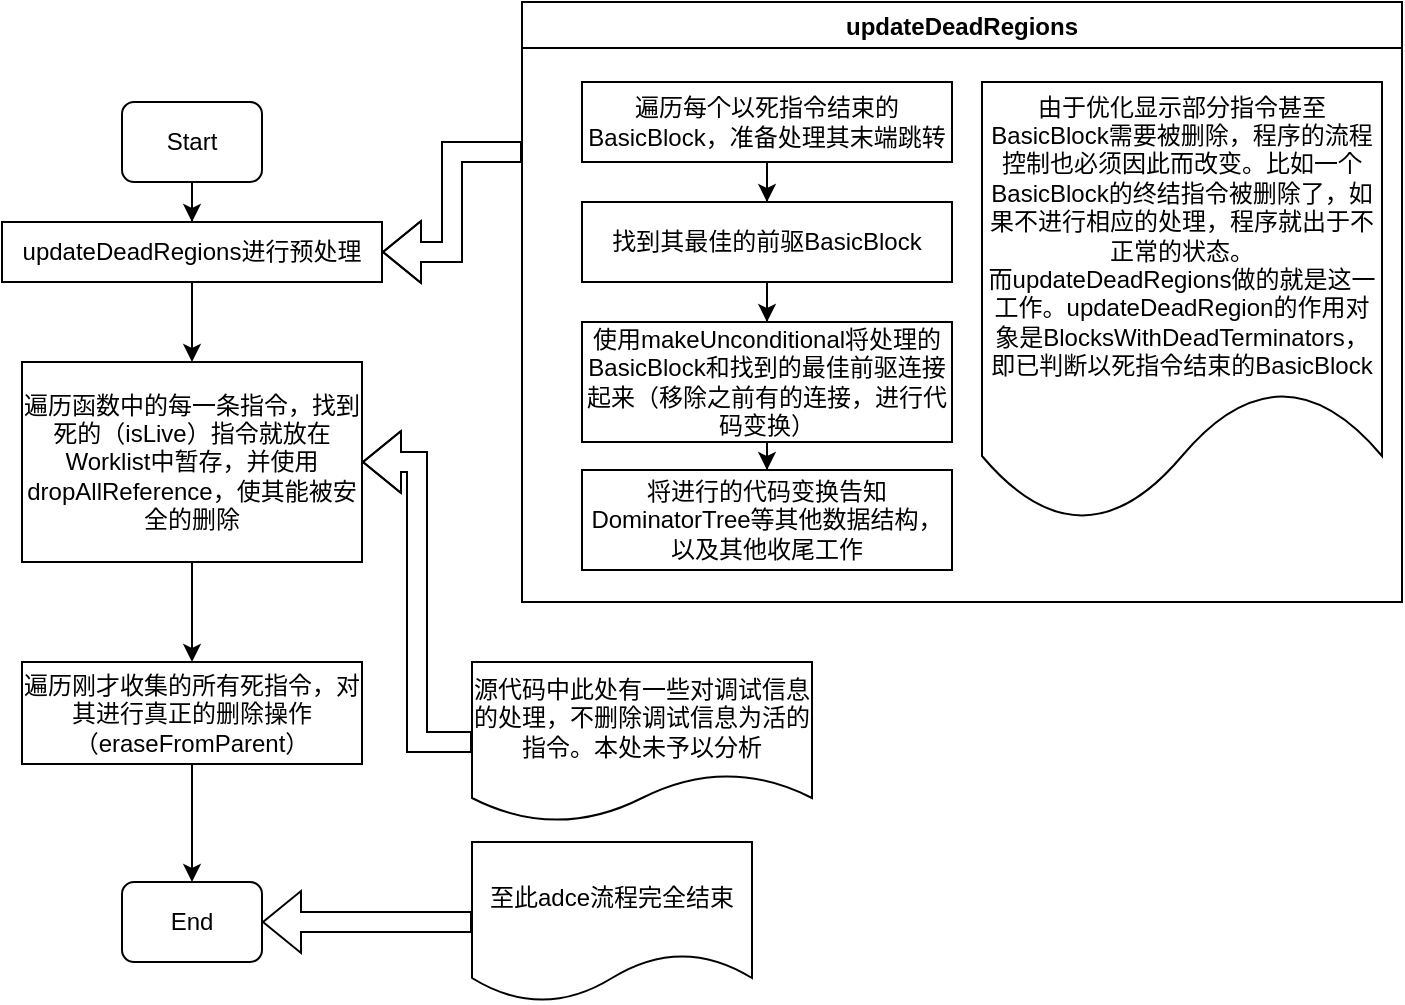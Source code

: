<mxfile version="12.3.2" type="device" pages="1"><diagram id="f0xaKwyzJRglgBl6GsiI" name="Page-1"><mxGraphModel dx="980" dy="574" grid="1" gridSize="10" guides="1" tooltips="1" connect="1" arrows="1" fold="1" page="1" pageScale="1" pageWidth="850" pageHeight="1100" math="0" shadow="0"><root><mxCell id="0"/><mxCell id="1" parent="0"/><mxCell id="Q80zZyoQwLa95XAMgeED-1" value="" style="edgeStyle=orthogonalEdgeStyle;rounded=0;orthogonalLoop=1;jettySize=auto;html=1;" edge="1" parent="1" source="Q80zZyoQwLa95XAMgeED-2" target="Q80zZyoQwLa95XAMgeED-5"><mxGeometry relative="1" as="geometry"/></mxCell><mxCell id="Q80zZyoQwLa95XAMgeED-2" value="Start" style="rounded=1;whiteSpace=wrap;html=1;" vertex="1" parent="1"><mxGeometry x="180" y="130" width="70" height="40" as="geometry"/></mxCell><mxCell id="Q80zZyoQwLa95XAMgeED-3" value="End" style="rounded=1;whiteSpace=wrap;html=1;" vertex="1" parent="1"><mxGeometry x="180" y="520" width="70" height="40" as="geometry"/></mxCell><mxCell id="Q80zZyoQwLa95XAMgeED-49" style="edgeStyle=orthogonalEdgeStyle;rounded=0;orthogonalLoop=1;jettySize=auto;html=1;exitX=0.5;exitY=1;exitDx=0;exitDy=0;entryX=0.5;entryY=0;entryDx=0;entryDy=0;" edge="1" parent="1" source="Q80zZyoQwLa95XAMgeED-5" target="Q80zZyoQwLa95XAMgeED-16"><mxGeometry relative="1" as="geometry"/></mxCell><mxCell id="Q80zZyoQwLa95XAMgeED-5" value="updateDeadRegions进行预处理" style="rounded=0;whiteSpace=wrap;html=1;" vertex="1" parent="1"><mxGeometry x="120" y="190" width="190" height="30" as="geometry"/></mxCell><mxCell id="Q80zZyoQwLa95XAMgeED-50" style="edgeStyle=orthogonalEdgeStyle;rounded=0;orthogonalLoop=1;jettySize=auto;html=1;entryX=1;entryY=0.5;entryDx=0;entryDy=0;shape=flexArrow;" edge="1" parent="1" source="Q80zZyoQwLa95XAMgeED-7" target="Q80zZyoQwLa95XAMgeED-16"><mxGeometry relative="1" as="geometry"/></mxCell><mxCell id="Q80zZyoQwLa95XAMgeED-7" value="源代码中此处有一些对调试信息的处理，不删除调试信息为活的指令。本处未予以分析" style="shape=document;whiteSpace=wrap;html=1;boundedLbl=1;" vertex="1" parent="1"><mxGeometry x="355" y="410" width="170" height="80" as="geometry"/></mxCell><mxCell id="Q80zZyoQwLa95XAMgeED-42" style="edgeStyle=orthogonalEdgeStyle;rounded=0;orthogonalLoop=1;jettySize=auto;html=1;exitX=0.5;exitY=1;exitDx=0;exitDy=0;entryX=0.5;entryY=0;entryDx=0;entryDy=0;" edge="1" parent="1" source="Q80zZyoQwLa95XAMgeED-16" target="Q80zZyoQwLa95XAMgeED-37"><mxGeometry relative="1" as="geometry"/></mxCell><mxCell id="Q80zZyoQwLa95XAMgeED-16" value="遍历函数中的每一条指令，找到死的（isLive）指令就放在Worklist中暂存，并使用dropAllReference，使其能被安全的删除" style="rounded=0;whiteSpace=wrap;html=1;" vertex="1" parent="1"><mxGeometry x="130" y="260" width="170" height="100" as="geometry"/></mxCell><mxCell id="Q80zZyoQwLa95XAMgeED-38" style="edgeStyle=orthogonalEdgeStyle;rounded=0;orthogonalLoop=1;jettySize=auto;html=1;entryX=0.5;entryY=0;entryDx=0;entryDy=0;" edge="1" parent="1" source="Q80zZyoQwLa95XAMgeED-37" target="Q80zZyoQwLa95XAMgeED-3"><mxGeometry relative="1" as="geometry"/></mxCell><mxCell id="Q80zZyoQwLa95XAMgeED-37" value="遍历刚才收集的所有死指令，对其进行真正的删除操作（eraseFromParent）" style="rounded=0;whiteSpace=wrap;html=1;" vertex="1" parent="1"><mxGeometry x="130" y="410" width="170" height="51" as="geometry"/></mxCell><mxCell id="Q80zZyoQwLa95XAMgeED-48" style="edgeStyle=orthogonalEdgeStyle;shape=flexArrow;rounded=0;orthogonalLoop=1;jettySize=auto;html=1;exitX=0;exitY=0.25;exitDx=0;exitDy=0;entryX=1;entryY=0.5;entryDx=0;entryDy=0;" edge="1" parent="1" source="Q80zZyoQwLa95XAMgeED-43" target="Q80zZyoQwLa95XAMgeED-5"><mxGeometry relative="1" as="geometry"/></mxCell><mxCell id="Q80zZyoQwLa95XAMgeED-43" value="updateDeadRegions" style="swimlane;" vertex="1" parent="1"><mxGeometry x="380" y="80" width="440" height="300" as="geometry"/></mxCell><mxCell id="Q80zZyoQwLa95XAMgeED-54" value="" style="edgeStyle=orthogonalEdgeStyle;rounded=0;orthogonalLoop=1;jettySize=auto;html=1;" edge="1" parent="Q80zZyoQwLa95XAMgeED-43" source="Q80zZyoQwLa95XAMgeED-51" target="Q80zZyoQwLa95XAMgeED-53"><mxGeometry relative="1" as="geometry"/></mxCell><mxCell id="Q80zZyoQwLa95XAMgeED-51" value="遍历每个以死指令结束的BasicBlock，准备处理其末端跳转" style="rounded=0;whiteSpace=wrap;html=1;" vertex="1" parent="Q80zZyoQwLa95XAMgeED-43"><mxGeometry x="30" y="40" width="185" height="40" as="geometry"/></mxCell><mxCell id="Q80zZyoQwLa95XAMgeED-56" value="" style="edgeStyle=orthogonalEdgeStyle;rounded=0;orthogonalLoop=1;jettySize=auto;html=1;" edge="1" parent="Q80zZyoQwLa95XAMgeED-43" source="Q80zZyoQwLa95XAMgeED-53" target="Q80zZyoQwLa95XAMgeED-55"><mxGeometry relative="1" as="geometry"/></mxCell><mxCell id="Q80zZyoQwLa95XAMgeED-53" value="找到其最佳的前驱BasicBlock" style="rounded=0;whiteSpace=wrap;html=1;" vertex="1" parent="Q80zZyoQwLa95XAMgeED-43"><mxGeometry x="30" y="100" width="185" height="40" as="geometry"/></mxCell><mxCell id="Q80zZyoQwLa95XAMgeED-58" value="" style="edgeStyle=orthogonalEdgeStyle;rounded=0;orthogonalLoop=1;jettySize=auto;html=1;" edge="1" parent="Q80zZyoQwLa95XAMgeED-43" source="Q80zZyoQwLa95XAMgeED-55" target="Q80zZyoQwLa95XAMgeED-57"><mxGeometry relative="1" as="geometry"/></mxCell><mxCell id="Q80zZyoQwLa95XAMgeED-55" value="使用makeUnconditional将处理的BasicBlock和找到的最佳前驱连接起来（移除之前有的连接，进行代码变换）" style="rounded=0;whiteSpace=wrap;html=1;" vertex="1" parent="Q80zZyoQwLa95XAMgeED-43"><mxGeometry x="30" y="160" width="185" height="60" as="geometry"/></mxCell><mxCell id="Q80zZyoQwLa95XAMgeED-57" value="将进行的代码变换告知DominatorTree等其他数据结构，以及其他收尾工作" style="rounded=0;whiteSpace=wrap;html=1;" vertex="1" parent="Q80zZyoQwLa95XAMgeED-43"><mxGeometry x="30" y="234" width="185" height="50" as="geometry"/></mxCell><mxCell id="Q80zZyoQwLa95XAMgeED-59" value="由于优化显示部分指令甚至BasicBlock需要被删除，程序的流程控制也必须因此而改变。比如一个BasicBlock的终结指令被删除了，如果不进行相应的处理，程序就出于不正常的状态。&lt;br&gt;而updateDeadRegions做的就是这一工作。updateDeadRegion的作用对象是BlocksWithDeadTerminators，即已判断以死指令结束的BasicBlock" style="shape=document;whiteSpace=wrap;html=1;boundedLbl=1;" vertex="1" parent="Q80zZyoQwLa95XAMgeED-43"><mxGeometry x="230" y="40" width="200" height="220" as="geometry"/></mxCell><mxCell id="Q80zZyoQwLa95XAMgeED-47" style="edgeStyle=orthogonalEdgeStyle;shape=flexArrow;rounded=0;orthogonalLoop=1;jettySize=auto;html=1;exitX=0;exitY=0.5;exitDx=0;exitDy=0;entryX=1;entryY=0.5;entryDx=0;entryDy=0;" edge="1" parent="1" source="Q80zZyoQwLa95XAMgeED-45" target="Q80zZyoQwLa95XAMgeED-3"><mxGeometry relative="1" as="geometry"/></mxCell><mxCell id="Q80zZyoQwLa95XAMgeED-45" value="至此adce流程完全结束" style="shape=document;whiteSpace=wrap;html=1;boundedLbl=1;" vertex="1" parent="1"><mxGeometry x="355" y="500" width="140" height="80" as="geometry"/></mxCell></root></mxGraphModel></diagram></mxfile>